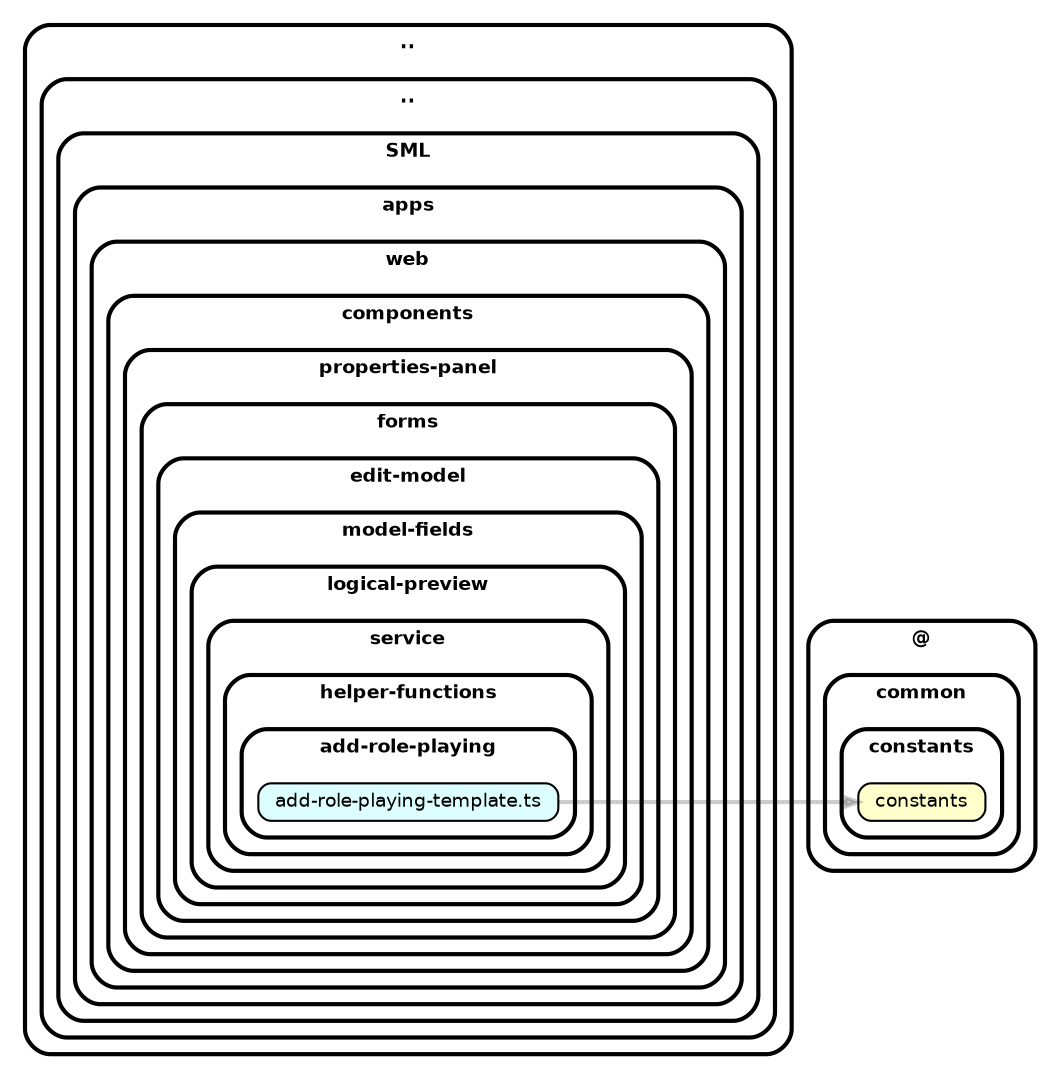 strict digraph "dependency-cruiser output"{
    rankdir="LR" splines="true" overlap="false" nodesep="0.16" ranksep="0.18" fontname="Helvetica-bold" fontsize="9" style="rounded,bold,filled" fillcolor="#ffffff" compound="true"
    node [shape="box" style="rounded, filled" height="0.2" color="black" fillcolor="#ffffcc" fontcolor="black" fontname="Helvetica" fontsize="9"]
    edge [arrowhead="normal" arrowsize="0.6" penwidth="2.0" color="#00000033" fontname="Helvetica" fontsize="9"]

    subgraph "cluster_.." {label=".." subgraph "cluster_../.." {label=".." subgraph "cluster_../../SML" {label="SML" subgraph "cluster_../../SML/apps" {label="apps" subgraph "cluster_../../SML/apps/web" {label="web" subgraph "cluster_../../SML/apps/web/components" {label="components" subgraph "cluster_../../SML/apps/web/components/properties-panel" {label="properties-panel" subgraph "cluster_../../SML/apps/web/components/properties-panel/forms" {label="forms" subgraph "cluster_../../SML/apps/web/components/properties-panel/forms/edit-model" {label="edit-model" subgraph "cluster_../../SML/apps/web/components/properties-panel/forms/edit-model/model-fields" {label="model-fields" subgraph "cluster_../../SML/apps/web/components/properties-panel/forms/edit-model/model-fields/logical-preview" {label="logical-preview" subgraph "cluster_../../SML/apps/web/components/properties-panel/forms/edit-model/model-fields/logical-preview/service" {label="service" subgraph "cluster_../../SML/apps/web/components/properties-panel/forms/edit-model/model-fields/logical-preview/service/helper-functions" {label="helper-functions" subgraph "cluster_../../SML/apps/web/components/properties-panel/forms/edit-model/model-fields/logical-preview/service/helper-functions/add-role-playing" {label="add-role-playing" "../../SML/apps/web/components/properties-panel/forms/edit-model/model-fields/logical-preview/service/helper-functions/add-role-playing/add-role-playing-template.ts" [label=<add-role-playing-template.ts> tooltip="add-role-playing-template.ts" URL="../../SML/apps/web/components/properties-panel/forms/edit-model/model-fields/logical-preview/service/helper-functions/add-role-playing/add-role-playing-template.ts" fillcolor="#ddfeff"] } } } } } } } } } } } } } }
    "../../SML/apps/web/components/properties-panel/forms/edit-model/model-fields/logical-preview/service/helper-functions/add-role-playing/add-role-playing-template.ts" -> "@/common/constants/constants"
    subgraph "cluster_@" {label="@" subgraph "cluster_@/common" {label="common" subgraph "cluster_@/common/constants" {label="constants" "@/common/constants/constants" [label=<constants> tooltip="constants" ] } } }
}
